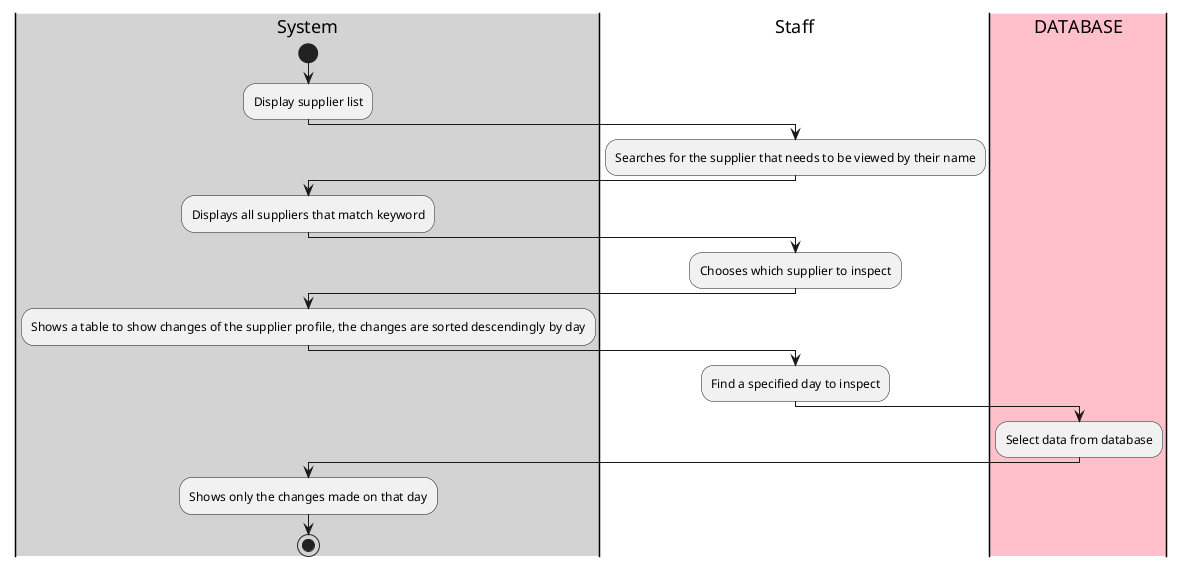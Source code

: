 @startuml

|#lightgray|System|
start
:Display supplier list;
|#White|Staff|
:Searches for the supplier that needs to be viewed by their name;
|#lightgray|System|
:Displays all suppliers that match keyword;
|#White|Staff|
:Chooses which supplier to inspect;
|#lightgray|System|
:Shows a table to show changes of the supplier profile, the changes are sorted descendingly by day;
|#White|Staff|
:Find a specified day to inspect;
|#pink|DATABASE|
:Select data from database;
|#lightgray|System|
:Shows only the changes made on that day;
stop

@enduml
